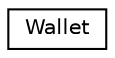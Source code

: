 digraph "Graphical Class Hierarchy"
{
 // LATEX_PDF_SIZE
  edge [fontname="Helvetica",fontsize="10",labelfontname="Helvetica",labelfontsize="10"];
  node [fontname="Helvetica",fontsize="10",shape=record];
  rankdir="LR";
  Node0 [label="Wallet",height=0.2,width=0.4,color="black", fillcolor="white", style="filled",URL="$classWallet.html",tooltip=" "];
}
